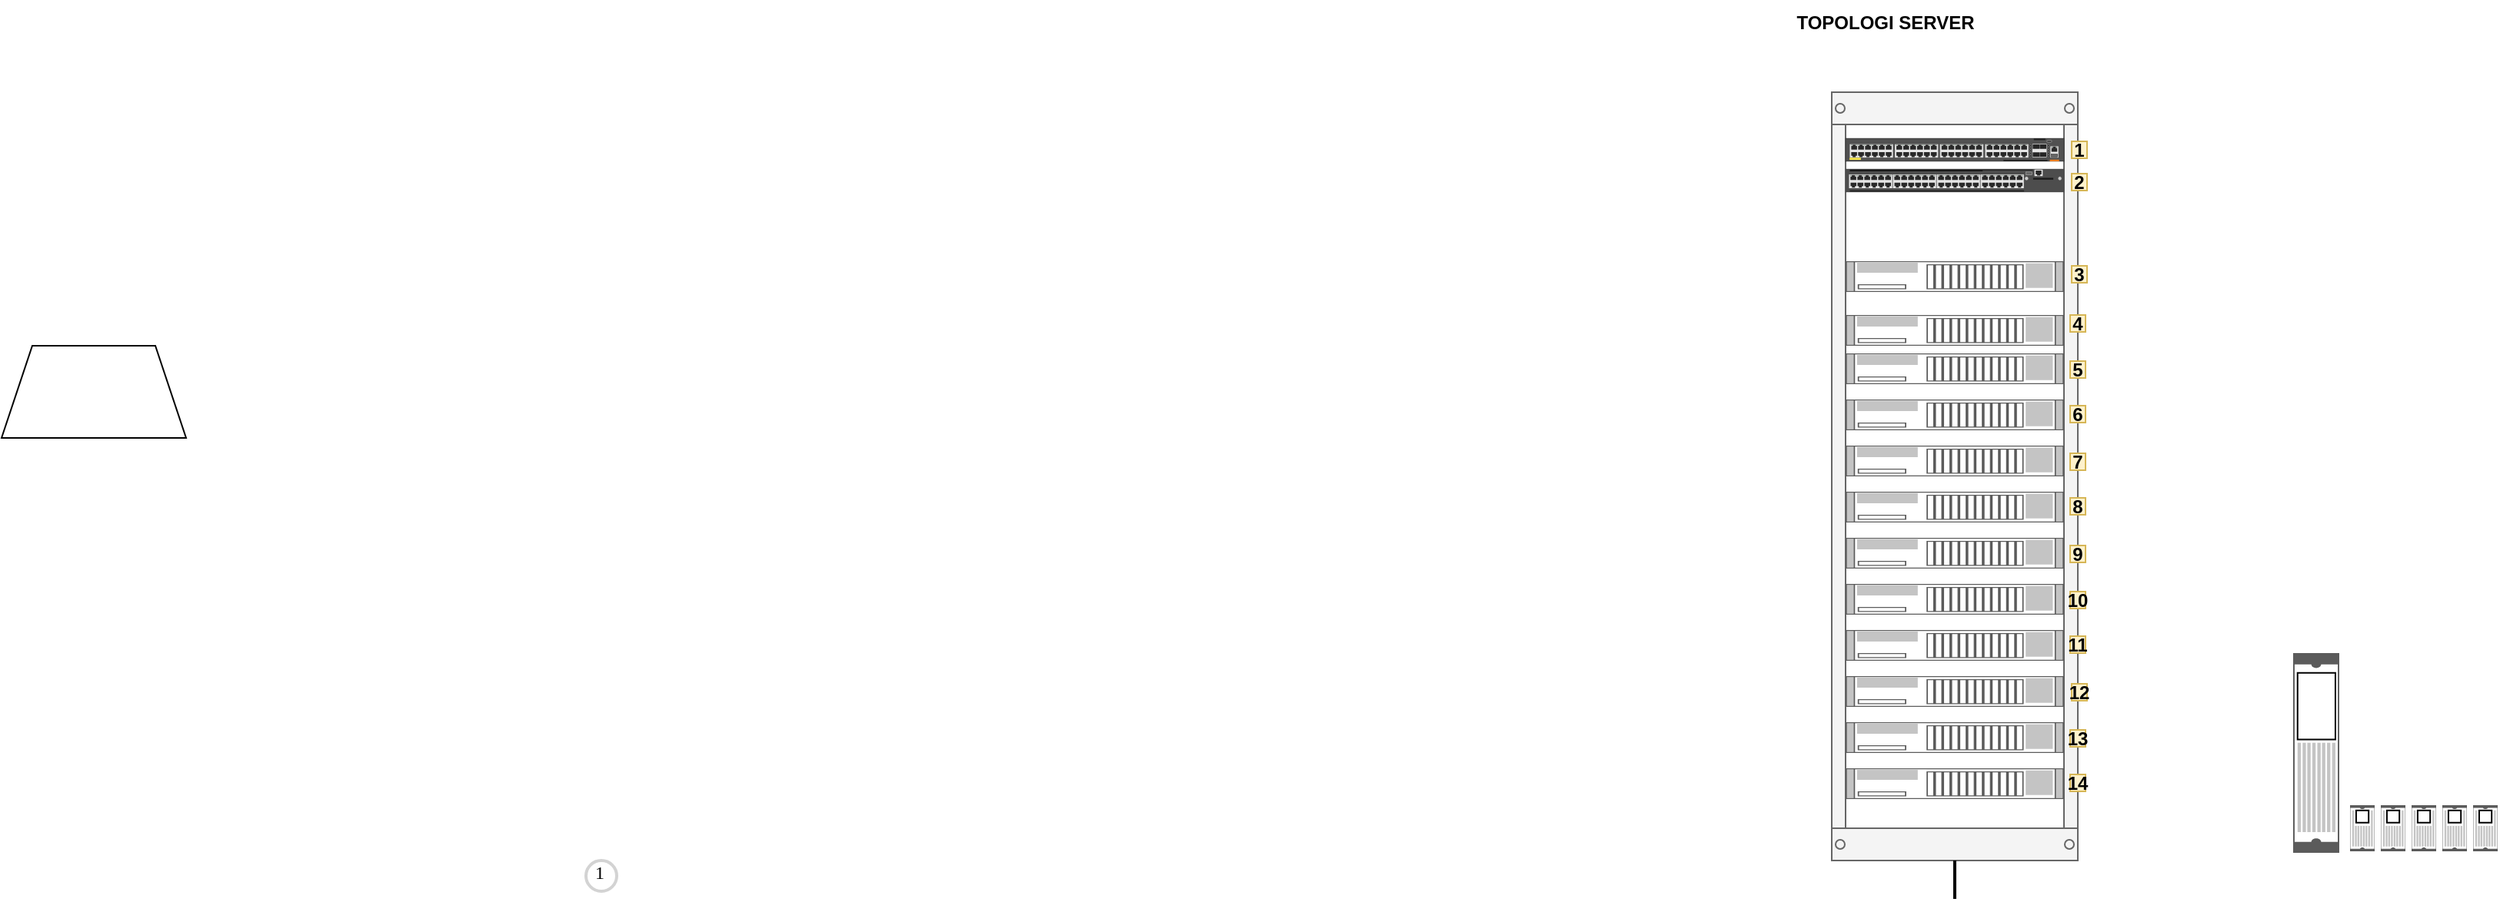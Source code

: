 <mxfile version="15.8.3" type="github">
  <diagram id="blRgcWdChYrXBXfzRITu" name="Page-1">
    <mxGraphModel dx="2272" dy="724" grid="1" gridSize="10" guides="1" tooltips="1" connect="1" arrows="1" fold="1" page="1" pageScale="1" pageWidth="850" pageHeight="1100" math="0" shadow="0">
      <root>
        <mxCell id="0" />
        <mxCell id="1" parent="0" />
        <mxCell id="JpNp-a2PqMTTFJ0xIhB9-3" value="TOPOLOGI SERVER " style="text;html=1;strokeColor=none;fillColor=none;align=center;verticalAlign=middle;whiteSpace=wrap;rounded=0;fontStyle=1" parent="1" vertex="1">
          <mxGeometry x="340" y="20" width="170" height="30" as="geometry" />
        </mxCell>
        <mxCell id="JpNp-a2PqMTTFJ0xIhB9-14" value="" style="strokeColor=#666666;html=1;verticalLabelPosition=bottom;labelBackgroundColor=#ffffff;verticalAlign=top;outlineConnect=0;shadow=0;dashed=0;shape=mxgraph.rackGeneral.container;container=1;collapsible=0;childLayout=rack;allowGaps=1;marginLeft=9;marginRight=9;marginTop=21;marginBottom=22;textColor=#666666;numDisp=off;" parent="1" vertex="1">
          <mxGeometry x="390" y="80" width="160" height="500" as="geometry" />
        </mxCell>
        <mxCell id="JpNp-a2PqMTTFJ0xIhB9-31" value="" style="html=1;verticalLabelPosition=bottom;verticalAlign=top;outlineConnect=0;shadow=0;dashed=0;shape=mxgraph.rack.hpe_aruba.switches.jl728a_aruba_6200f_48_port_1gbe_class_4_poe_and_4_port_sfpplus_740w_switch;" parent="JpNp-a2PqMTTFJ0xIhB9-14" vertex="1">
          <mxGeometry x="9" y="30" width="142" height="15" as="geometry" />
        </mxCell>
        <mxCell id="JpNp-a2PqMTTFJ0xIhB9-53" value="" style="shape=mxgraph.rack.ibm.ibm_x3750;html=1;labelPosition=right;align=left;spacingLeft=15;dashed=0;shadow=0;fillColor=#ffffff;" parent="JpNp-a2PqMTTFJ0xIhB9-14" vertex="1">
          <mxGeometry x="9" y="110" width="142" height="20" as="geometry" />
        </mxCell>
        <mxCell id="JpNp-a2PqMTTFJ0xIhB9-17" value="" style="shape=mxgraph.rack.ibm.ibm_x3750;html=1;labelPosition=right;align=left;spacingLeft=15;dashed=0;shadow=0;fillColor=#ffffff;" parent="JpNp-a2PqMTTFJ0xIhB9-14" vertex="1">
          <mxGeometry x="9" y="145" width="142" height="20" as="geometry" />
        </mxCell>
        <mxCell id="JpNp-a2PqMTTFJ0xIhB9-30" value="" style="html=1;verticalLabelPosition=bottom;verticalAlign=top;outlineConnect=0;shadow=0;dashed=0;shape=mxgraph.rack.hpe_aruba.switches.jl072a_hpe_aruba_3810m_48_port_gt_1_slot_switch;" parent="JpNp-a2PqMTTFJ0xIhB9-14" vertex="1">
          <mxGeometry x="9" y="50" width="142" height="15" as="geometry" />
        </mxCell>
        <mxCell id="l7hxLa004CBx91Q3enPo-6" value="" style="shape=mxgraph.rack.ibm.ibm_x3750;html=1;labelPosition=right;align=left;spacingLeft=15;dashed=0;shadow=0;fillColor=#ffffff;" parent="JpNp-a2PqMTTFJ0xIhB9-14" vertex="1">
          <mxGeometry x="9" y="170" width="142" height="20" as="geometry" />
        </mxCell>
        <mxCell id="l7hxLa004CBx91Q3enPo-7" value="" style="shape=mxgraph.rack.ibm.ibm_x3750;html=1;labelPosition=right;align=left;spacingLeft=15;dashed=0;shadow=0;fillColor=#ffffff;" parent="JpNp-a2PqMTTFJ0xIhB9-14" vertex="1">
          <mxGeometry x="9" y="200" width="142" height="20" as="geometry" />
        </mxCell>
        <mxCell id="l7hxLa004CBx91Q3enPo-8" value="" style="shape=mxgraph.rack.ibm.ibm_x3750;html=1;labelPosition=right;align=left;spacingLeft=15;dashed=0;shadow=0;fillColor=#ffffff;" parent="JpNp-a2PqMTTFJ0xIhB9-14" vertex="1">
          <mxGeometry x="9" y="230" width="142" height="20" as="geometry" />
        </mxCell>
        <mxCell id="l7hxLa004CBx91Q3enPo-9" value="" style="shape=mxgraph.rack.ibm.ibm_x3750;html=1;labelPosition=right;align=left;spacingLeft=15;dashed=0;shadow=0;fillColor=#ffffff;" parent="JpNp-a2PqMTTFJ0xIhB9-14" vertex="1">
          <mxGeometry x="9" y="260" width="142" height="20" as="geometry" />
        </mxCell>
        <mxCell id="l7hxLa004CBx91Q3enPo-10" value="" style="shape=mxgraph.rack.ibm.ibm_x3750;html=1;labelPosition=right;align=left;spacingLeft=15;dashed=0;shadow=0;fillColor=#ffffff;" parent="JpNp-a2PqMTTFJ0xIhB9-14" vertex="1">
          <mxGeometry x="9" y="290" width="142" height="20" as="geometry" />
        </mxCell>
        <mxCell id="l7hxLa004CBx91Q3enPo-11" value="" style="shape=mxgraph.rack.ibm.ibm_x3750;html=1;labelPosition=right;align=left;spacingLeft=15;dashed=0;shadow=0;fillColor=#ffffff;" parent="JpNp-a2PqMTTFJ0xIhB9-14" vertex="1">
          <mxGeometry x="9" y="320" width="142" height="20" as="geometry" />
        </mxCell>
        <mxCell id="l7hxLa004CBx91Q3enPo-12" value="" style="shape=mxgraph.rack.ibm.ibm_x3750;html=1;labelPosition=right;align=left;spacingLeft=15;dashed=0;shadow=0;fillColor=#ffffff;" parent="JpNp-a2PqMTTFJ0xIhB9-14" vertex="1">
          <mxGeometry x="9" y="350" width="142" height="20" as="geometry" />
        </mxCell>
        <mxCell id="5qCa6gaH0spSCSgs7kLO-9" value="" style="shape=mxgraph.rack.ibm.ibm_x3750;html=1;labelPosition=right;align=left;spacingLeft=15;dashed=0;shadow=0;fillColor=#ffffff;" parent="JpNp-a2PqMTTFJ0xIhB9-14" vertex="1">
          <mxGeometry x="9" y="380" width="142" height="20" as="geometry" />
        </mxCell>
        <mxCell id="5qCa6gaH0spSCSgs7kLO-10" value="" style="shape=mxgraph.rack.ibm.ibm_x3750;html=1;labelPosition=right;align=left;spacingLeft=15;dashed=0;shadow=0;fillColor=#ffffff;" parent="JpNp-a2PqMTTFJ0xIhB9-14" vertex="1">
          <mxGeometry x="9" y="410" width="142" height="20" as="geometry" />
        </mxCell>
        <mxCell id="5qCa6gaH0spSCSgs7kLO-11" value="" style="shape=mxgraph.rack.ibm.ibm_x3750;html=1;labelPosition=right;align=left;spacingLeft=15;dashed=0;shadow=0;fillColor=#ffffff;" parent="JpNp-a2PqMTTFJ0xIhB9-14" vertex="1">
          <mxGeometry x="9" y="440" width="142" height="20" as="geometry" />
        </mxCell>
        <mxCell id="l7hxLa004CBx91Q3enPo-1" value="1" style="text;html=1;strokeColor=#d6b656;fillColor=#fff2cc;align=center;verticalAlign=middle;whiteSpace=wrap;rounded=0;fontStyle=1" parent="1" vertex="1">
          <mxGeometry x="546" y="112" width="10" height="11" as="geometry" />
        </mxCell>
        <mxCell id="l7hxLa004CBx91Q3enPo-3" value="&lt;div&gt;2&lt;/div&gt;" style="text;html=1;strokeColor=#d6b656;fillColor=#fff2cc;align=center;verticalAlign=middle;whiteSpace=wrap;rounded=0;fontStyle=1" parent="1" vertex="1">
          <mxGeometry x="546" y="133" width="10" height="11" as="geometry" />
        </mxCell>
        <mxCell id="l7hxLa004CBx91Q3enPo-4" value="3" style="text;html=1;strokeColor=#d6b656;fillColor=#fff2cc;align=center;verticalAlign=middle;whiteSpace=wrap;rounded=0;fontStyle=1" parent="1" vertex="1">
          <mxGeometry x="546" y="193" width="10" height="11" as="geometry" />
        </mxCell>
        <mxCell id="l7hxLa004CBx91Q3enPo-5" value="4" style="text;html=1;strokeColor=#d6b656;fillColor=#fff2cc;align=center;verticalAlign=middle;whiteSpace=wrap;rounded=0;fontStyle=1" parent="1" vertex="1">
          <mxGeometry x="545" y="225" width="10" height="11" as="geometry" />
        </mxCell>
        <mxCell id="5qCa6gaH0spSCSgs7kLO-1" value="5" style="text;html=1;strokeColor=#d6b656;fillColor=#fff2cc;align=center;verticalAlign=middle;whiteSpace=wrap;rounded=0;fontStyle=1" parent="1" vertex="1">
          <mxGeometry x="545" y="255" width="10" height="11" as="geometry" />
        </mxCell>
        <mxCell id="5qCa6gaH0spSCSgs7kLO-2" value="6" style="text;html=1;strokeColor=#d6b656;fillColor=#fff2cc;align=center;verticalAlign=middle;whiteSpace=wrap;rounded=0;fontStyle=1" parent="1" vertex="1">
          <mxGeometry x="545" y="284" width="10" height="11" as="geometry" />
        </mxCell>
        <mxCell id="5qCa6gaH0spSCSgs7kLO-3" value="7" style="text;html=1;strokeColor=#d6b656;fillColor=#fff2cc;align=center;verticalAlign=middle;whiteSpace=wrap;rounded=0;fontStyle=1" parent="1" vertex="1">
          <mxGeometry x="545" y="315" width="10" height="11" as="geometry" />
        </mxCell>
        <mxCell id="5qCa6gaH0spSCSgs7kLO-4" value="8" style="text;html=1;strokeColor=#d6b656;fillColor=#fff2cc;align=center;verticalAlign=middle;whiteSpace=wrap;rounded=0;fontStyle=1" parent="1" vertex="1">
          <mxGeometry x="545" y="344" width="10" height="11" as="geometry" />
        </mxCell>
        <mxCell id="5qCa6gaH0spSCSgs7kLO-5" value="9" style="text;html=1;strokeColor=#d6b656;fillColor=#fff2cc;align=center;verticalAlign=middle;whiteSpace=wrap;rounded=0;fontStyle=1" parent="1" vertex="1">
          <mxGeometry x="545" y="375" width="10" height="11" as="geometry" />
        </mxCell>
        <mxCell id="5qCa6gaH0spSCSgs7kLO-6" value="10" style="text;html=1;strokeColor=#d6b656;fillColor=#fff2cc;align=center;verticalAlign=middle;whiteSpace=wrap;rounded=0;fontStyle=1" parent="1" vertex="1">
          <mxGeometry x="545" y="405" width="10" height="11" as="geometry" />
        </mxCell>
        <mxCell id="5qCa6gaH0spSCSgs7kLO-7" value="11" style="text;html=1;strokeColor=#d6b656;fillColor=#fff2cc;align=center;verticalAlign=middle;whiteSpace=wrap;rounded=0;fontStyle=1" parent="1" vertex="1">
          <mxGeometry x="545" y="434" width="10" height="11" as="geometry" />
        </mxCell>
        <mxCell id="5qCa6gaH0spSCSgs7kLO-12" value="14" style="text;html=1;strokeColor=#d6b656;fillColor=#fff2cc;align=center;verticalAlign=middle;whiteSpace=wrap;rounded=0;fontStyle=1" parent="1" vertex="1">
          <mxGeometry x="545" y="524" width="10" height="11" as="geometry" />
        </mxCell>
        <mxCell id="5qCa6gaH0spSCSgs7kLO-13" value="13" style="text;html=1;strokeColor=#d6b656;fillColor=#fff2cc;align=center;verticalAlign=middle;whiteSpace=wrap;rounded=0;fontStyle=1" parent="1" vertex="1">
          <mxGeometry x="545" y="495" width="10" height="11" as="geometry" />
        </mxCell>
        <mxCell id="5qCa6gaH0spSCSgs7kLO-14" value="12" style="text;html=1;strokeColor=#d6b656;fillColor=#fff2cc;align=center;verticalAlign=middle;whiteSpace=wrap;rounded=0;fontStyle=1" parent="1" vertex="1">
          <mxGeometry x="546" y="465" width="10" height="11" as="geometry" />
        </mxCell>
        <mxCell id="QxdBpg23xCaoxTrahlDe-23" value="1" style="ellipse;whiteSpace=wrap;html=1;aspect=fixed;strokeWidth=2;fontFamily=Tahoma;spacingBottom=4;spacingRight=2;strokeColor=#d3d3d3;" parent="1" vertex="1">
          <mxGeometry x="-420" y="580" width="20" height="20" as="geometry" />
        </mxCell>
        <mxCell id="QxdBpg23xCaoxTrahlDe-33" value="" style="shape=mxgraph.rack.apc.apc_smart_ups_1000-3000_va_2u;html=1;labelPosition=right;align=left;spacingLeft=15;dashed=0;shadow=0;fillColor=#ffffff;rotation=-90;" parent="1" vertex="1">
          <mxGeometry x="640" y="495" width="130" height="30" as="geometry" />
        </mxCell>
        <mxCell id="QxdBpg23xCaoxTrahlDe-34" value="" style="shape=mxgraph.rack.apc.apc_smart_ups_5000_va_5u;html=1;labelPosition=right;align=left;spacingLeft=15;dashed=0;shadow=0;fillColor=#ffffff;rotation=-90;" parent="1" vertex="1">
          <mxGeometry x="720" y="551" width="30" height="16" as="geometry" />
        </mxCell>
        <mxCell id="QxdBpg23xCaoxTrahlDe-35" value="" style="shape=mxgraph.rack.apc.apc_smart_ups_5000_va_5u;html=1;labelPosition=right;align=left;spacingLeft=15;dashed=0;shadow=0;fillColor=#ffffff;rotation=-90;" parent="1" vertex="1">
          <mxGeometry x="740" y="551" width="30" height="16" as="geometry" />
        </mxCell>
        <mxCell id="QxdBpg23xCaoxTrahlDe-36" value="" style="shape=mxgraph.rack.apc.apc_smart_ups_5000_va_5u;html=1;labelPosition=right;align=left;spacingLeft=15;dashed=0;shadow=0;fillColor=#ffffff;rotation=-90;" parent="1" vertex="1">
          <mxGeometry x="760" y="551" width="30" height="16" as="geometry" />
        </mxCell>
        <mxCell id="QxdBpg23xCaoxTrahlDe-37" value="" style="shape=mxgraph.rack.apc.apc_smart_ups_5000_va_5u;html=1;labelPosition=right;align=left;spacingLeft=15;dashed=0;shadow=0;fillColor=#ffffff;rotation=-90;" parent="1" vertex="1">
          <mxGeometry x="780" y="551" width="30" height="16" as="geometry" />
        </mxCell>
        <mxCell id="QxdBpg23xCaoxTrahlDe-38" value="" style="shape=mxgraph.rack.apc.apc_smart_ups_5000_va_5u;html=1;labelPosition=right;align=left;spacingLeft=15;dashed=0;shadow=0;fillColor=#ffffff;rotation=-90;" parent="1" vertex="1">
          <mxGeometry x="800" y="551" width="30" height="16" as="geometry" />
        </mxCell>
        <mxCell id="QxdBpg23xCaoxTrahlDe-43" value="" style="line;strokeWidth=2;html=1;rotation=90;" parent="1" vertex="1">
          <mxGeometry x="457.5" y="587.5" width="25" height="10" as="geometry" />
        </mxCell>
        <mxCell id="Kbt4D7si9vQb-3uFj8I7-1" value="" style="shape=trapezoid;perimeter=trapezoidPerimeter;whiteSpace=wrap;html=1;fixedSize=1;" vertex="1" parent="1">
          <mxGeometry x="-800" y="245" width="120" height="60" as="geometry" />
        </mxCell>
      </root>
    </mxGraphModel>
  </diagram>
</mxfile>
